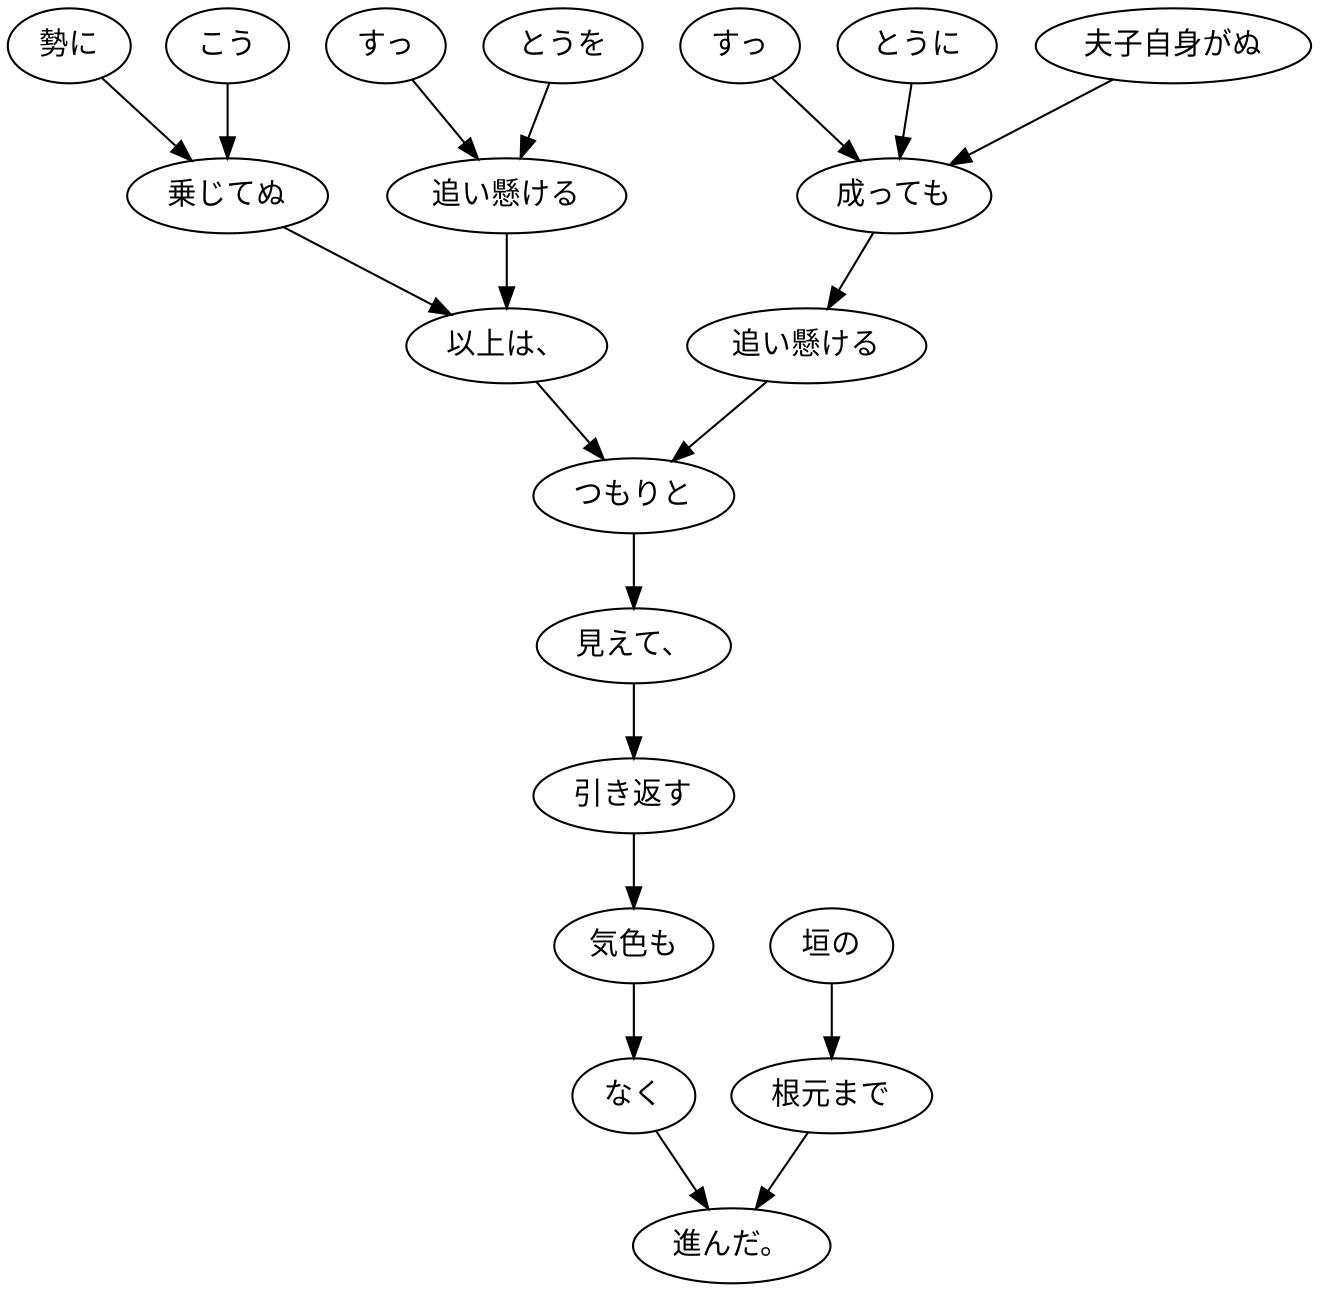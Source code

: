 digraph graph4974 {
	node0 [label="こう"];
	node1 [label="勢に"];
	node2 [label="乗じてぬ"];
	node3 [label="すっ"];
	node4 [label="とうを"];
	node5 [label="追い懸ける"];
	node6 [label="以上は、"];
	node7 [label="夫子自身がぬ"];
	node8 [label="すっ"];
	node9 [label="とうに"];
	node10 [label="成っても"];
	node11 [label="追い懸ける"];
	node12 [label="つもりと"];
	node13 [label="見えて、"];
	node14 [label="引き返す"];
	node15 [label="気色も"];
	node16 [label="なく"];
	node17 [label="垣の"];
	node18 [label="根元まで"];
	node19 [label="進んだ。"];
	node0 -> node2;
	node1 -> node2;
	node2 -> node6;
	node3 -> node5;
	node4 -> node5;
	node5 -> node6;
	node6 -> node12;
	node7 -> node10;
	node8 -> node10;
	node9 -> node10;
	node10 -> node11;
	node11 -> node12;
	node12 -> node13;
	node13 -> node14;
	node14 -> node15;
	node15 -> node16;
	node16 -> node19;
	node17 -> node18;
	node18 -> node19;
}
